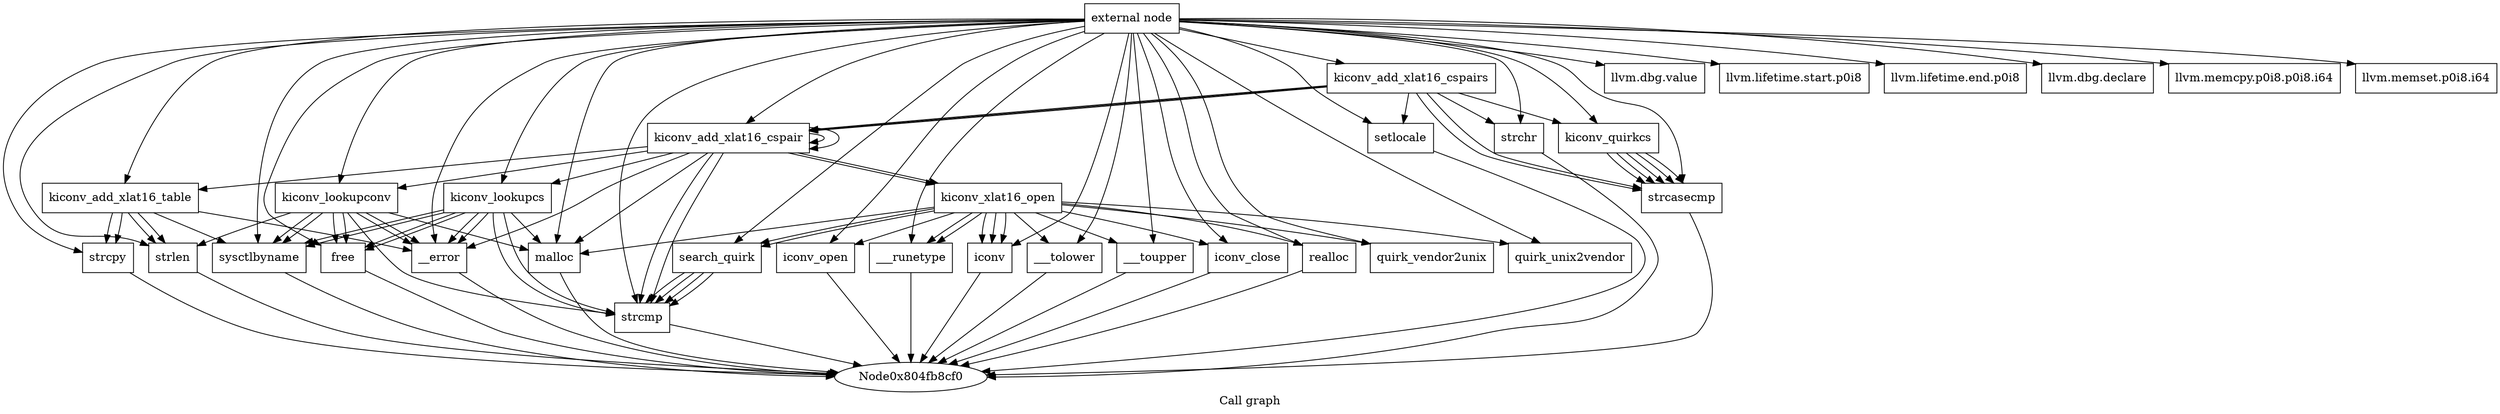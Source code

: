 digraph "Call graph" {
	label="Call graph";

	Node0x804fb8cc0 [shape=record,label="{external node}"];
	Node0x804fb8cc0 -> Node0x804fb8d50;
	Node0x804fb8cc0 -> Node0x804fb8ff0;
	Node0x804fb8cc0 -> Node0x804fb9050;
	Node0x804fb8cc0 -> Node0x804fb8db0;
	Node0x804fb8cc0 -> Node0x804fb8e10;
	Node0x804fb8cc0 -> Node0x804fb8e70;
	Node0x804fb8cc0 -> Node0x804fb8ed0;
	Node0x804fb8cc0 -> Node0x804fb8f30;
	Node0x804fb8cc0 -> Node0x804fb8f90;
	Node0x804fb8cc0 -> Node0x804fb90b0;
	Node0x804fb8cc0 -> Node0x804fb9110;
	Node0x804fb8cc0 -> Node0x804fb9170;
	Node0x804fb8cc0 -> Node0x804fb9290;
	Node0x804fb8cc0 -> Node0x804fb92f0;
	Node0x804fb8cc0 -> Node0x804fb9710;
	Node0x804fb8cc0 -> Node0x804fb93b0;
	Node0x804fb8cc0 -> Node0x804fb9410;
	Node0x804fb8cc0 -> Node0x804fb9470;
	Node0x804fb8cc0 -> Node0x804fb94d0;
	Node0x804fb8cc0 -> Node0x804fb9590;
	Node0x804fb8cc0 -> Node0x804fb9650;
	Node0x804fb8cc0 -> Node0x804fb96b0;
	Node0x804fb8cc0 -> Node0x804fb9770;
	Node0x804fb8cc0 -> Node0x804fb97d0;
	Node0x804fb8cc0 -> Node0x804fb9830;
	Node0x804fb8cc0 -> Node0x804fb9890;
	Node0x804fb8cc0 -> Node0x804fb9230;
	Node0x804fb8cc0 -> Node0x804fb9950;
	Node0x804fb8cc0 -> Node0x804fb98f0;
	Node0x804fb8cc0 -> Node0x804fb9350;
	Node0x804fb8cc0 -> Node0x804fb9530;
	Node0x804fb8cc0 -> Node0x804fb95f0;
	Node0x804fb8d50 [shape=record,label="{kiconv_lookupconv}"];
	Node0x804fb8d50 -> Node0x804fb8db0;
	Node0x804fb8d50 -> Node0x804fb8e10;
	Node0x804fb8d50 -> Node0x804fb8e70;
	Node0x804fb8d50 -> Node0x804fb8db0;
	Node0x804fb8d50 -> Node0x804fb8ed0;
	Node0x804fb8d50 -> Node0x804fb8e10;
	Node0x804fb8d50 -> Node0x804fb8f30;
	Node0x804fb8d50 -> Node0x804fb8ed0;
	Node0x804fb8d50 -> Node0x804fb8f90;
	Node0x804fb8ff0 [shape=record,label="{llvm.dbg.value}"];
	Node0x804fb9050 [shape=record,label="{llvm.lifetime.start.p0i8}"];
	Node0x804fb8db0 [shape=record,label="{sysctlbyname}"];
	Node0x804fb8db0 -> Node0x804fb8cf0;
	Node0x804fb8e10 [shape=record,label="{__error}"];
	Node0x804fb8e10 -> Node0x804fb8cf0;
	Node0x804fb8e70 [shape=record,label="{malloc}"];
	Node0x804fb8e70 -> Node0x804fb8cf0;
	Node0x804fb8ed0 [shape=record,label="{free}"];
	Node0x804fb8ed0 -> Node0x804fb8cf0;
	Node0x804fb8f30 [shape=record,label="{strcmp}"];
	Node0x804fb8f30 -> Node0x804fb8cf0;
	Node0x804fb8f90 [shape=record,label="{strlen}"];
	Node0x804fb8f90 -> Node0x804fb8cf0;
	Node0x804fb90b0 [shape=record,label="{llvm.lifetime.end.p0i8}"];
	Node0x804fb9110 [shape=record,label="{kiconv_lookupcs}"];
	Node0x804fb9110 -> Node0x804fb8db0;
	Node0x804fb9110 -> Node0x804fb8e10;
	Node0x804fb9110 -> Node0x804fb8e70;
	Node0x804fb9110 -> Node0x804fb8db0;
	Node0x804fb9110 -> Node0x804fb8ed0;
	Node0x804fb9110 -> Node0x804fb8e10;
	Node0x804fb9110 -> Node0x804fb8f30;
	Node0x804fb9110 -> Node0x804fb8f30;
	Node0x804fb9110 -> Node0x804fb8ed0;
	Node0x804fb9170 [shape=record,label="{kiconv_add_xlat16_cspair}"];
	Node0x804fb9170 -> Node0x804fb8f30;
	Node0x804fb9170 -> Node0x804fb8f30;
	Node0x804fb9170 -> Node0x804fb8d50;
	Node0x804fb9170 -> Node0x804fb9170;
	Node0x804fb9170 -> Node0x804fb9170;
	Node0x804fb9170 -> Node0x804fb9110;
	Node0x804fb9170 -> Node0x804fb91d0;
	Node0x804fb9170 -> Node0x804fb91d0;
	Node0x804fb9170 -> Node0x804fb8e10;
	Node0x804fb9170 -> Node0x804fb8e70;
	Node0x804fb9170 -> Node0x804fb9230;
	Node0x804fb9290 [shape=record,label="{llvm.dbg.declare}"];
	Node0x804fb92f0 [shape=record,label="{llvm.memcpy.p0i8.p0i8.i64}"];
	Node0x804fb91d0 [shape=record,label="{kiconv_xlat16_open}"];
	Node0x804fb91d0 -> Node0x804fb9350;
	Node0x804fb91d0 -> Node0x804fb9350;
	Node0x804fb91d0 -> Node0x804fb93b0;
	Node0x804fb91d0 -> Node0x804fb8e70;
	Node0x804fb91d0 -> Node0x804fb9410;
	Node0x804fb91d0 -> Node0x804fb9470;
	Node0x804fb91d0 -> Node0x804fb9410;
	Node0x804fb91d0 -> Node0x804fb94d0;
	Node0x804fb91d0 -> Node0x804fb9530;
	Node0x804fb91d0 -> Node0x804fb9590;
	Node0x804fb91d0 -> Node0x804fb9590;
	Node0x804fb91d0 -> Node0x804fb9590;
	Node0x804fb91d0 -> Node0x804fb95f0;
	Node0x804fb91d0 -> Node0x804fb9650;
	Node0x804fb91d0 -> Node0x804fb96b0;
	Node0x804fb9710 [shape=record,label="{llvm.memset.p0i8.i64}"];
	Node0x804fb93b0 [shape=record,label="{iconv_open}"];
	Node0x804fb93b0 -> Node0x804fb8cf0;
	Node0x804fb9410 [shape=record,label="{___runetype}"];
	Node0x804fb9410 -> Node0x804fb8cf0;
	Node0x804fb9470 [shape=record,label="{___tolower}"];
	Node0x804fb9470 -> Node0x804fb8cf0;
	Node0x804fb94d0 [shape=record,label="{___toupper}"];
	Node0x804fb94d0 -> Node0x804fb8cf0;
	Node0x804fb9590 [shape=record,label="{iconv}"];
	Node0x804fb9590 -> Node0x804fb8cf0;
	Node0x804fb9650 [shape=record,label="{iconv_close}"];
	Node0x804fb9650 -> Node0x804fb8cf0;
	Node0x804fb96b0 [shape=record,label="{realloc}"];
	Node0x804fb96b0 -> Node0x804fb8cf0;
	Node0x804fb9770 [shape=record,label="{kiconv_add_xlat16_cspairs}"];
	Node0x804fb9770 -> Node0x804fb9170;
	Node0x804fb9770 -> Node0x804fb9170;
	Node0x804fb9770 -> Node0x804fb97d0;
	Node0x804fb9770 -> Node0x804fb9830;
	Node0x804fb9770 -> Node0x804fb9890;
	Node0x804fb9770 -> Node0x804fb98f0;
	Node0x804fb9770 -> Node0x804fb9890;
	Node0x804fb9770 -> Node0x804fb9170;
	Node0x804fb97d0 [shape=record,label="{setlocale}"];
	Node0x804fb97d0 -> Node0x804fb8cf0;
	Node0x804fb9830 [shape=record,label="{strchr}"];
	Node0x804fb9830 -> Node0x804fb8cf0;
	Node0x804fb9890 [shape=record,label="{strcasecmp}"];
	Node0x804fb9890 -> Node0x804fb8cf0;
	Node0x804fb9230 [shape=record,label="{kiconv_add_xlat16_table}"];
	Node0x804fb9230 -> Node0x804fb8f90;
	Node0x804fb9230 -> Node0x804fb8f90;
	Node0x804fb9230 -> Node0x804fb9950;
	Node0x804fb9230 -> Node0x804fb9950;
	Node0x804fb9230 -> Node0x804fb8db0;
	Node0x804fb9230 -> Node0x804fb8e10;
	Node0x804fb9950 [shape=record,label="{strcpy}"];
	Node0x804fb9950 -> Node0x804fb8cf0;
	Node0x804fb98f0 [shape=record,label="{kiconv_quirkcs}"];
	Node0x804fb98f0 -> Node0x804fb9890;
	Node0x804fb98f0 -> Node0x804fb9890;
	Node0x804fb98f0 -> Node0x804fb9890;
	Node0x804fb98f0 -> Node0x804fb9890;
	Node0x804fb98f0 -> Node0x804fb9890;
	Node0x804fb9350 [shape=record,label="{search_quirk}"];
	Node0x804fb9350 -> Node0x804fb8f30;
	Node0x804fb9350 -> Node0x804fb8f30;
	Node0x804fb9350 -> Node0x804fb8f30;
	Node0x804fb9350 -> Node0x804fb8f30;
	Node0x804fb9530 [shape=record,label="{quirk_vendor2unix}"];
	Node0x804fb95f0 [shape=record,label="{quirk_unix2vendor}"];
}
